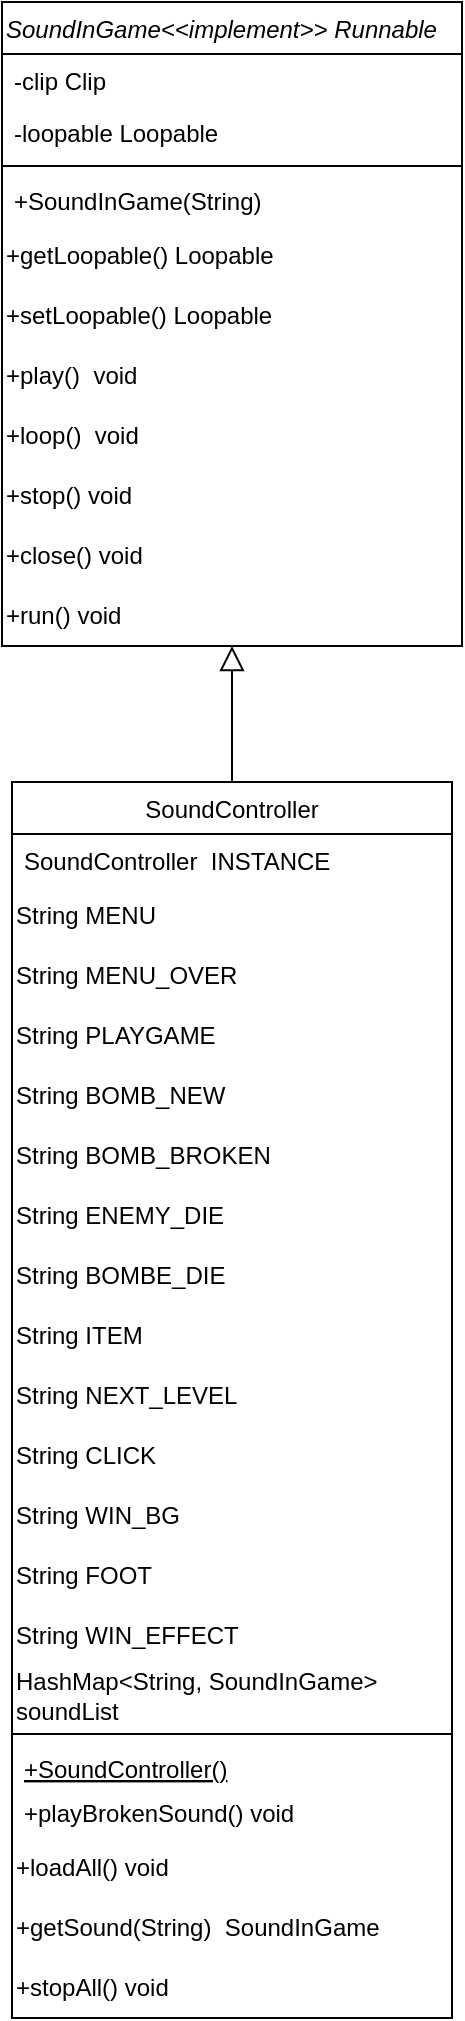 <mxfile version="15.9.1" type="github">
  <diagram id="C5RBs43oDa-KdzZeNtuy" name="Page-1">
    <mxGraphModel dx="1038" dy="547" grid="1" gridSize="10" guides="1" tooltips="1" connect="1" arrows="1" fold="1" page="1" pageScale="1" pageWidth="827" pageHeight="1169" math="0" shadow="0">
      <root>
        <mxCell id="WIyWlLk6GJQsqaUBKTNV-0" />
        <mxCell id="WIyWlLk6GJQsqaUBKTNV-1" parent="WIyWlLk6GJQsqaUBKTNV-0" />
        <mxCell id="zkfFHV4jXpPFQw0GAbJ--0" value="SoundInGame&lt;&lt;implement&gt;&gt; Runnable" style="swimlane;fontStyle=2;align=left;verticalAlign=top;childLayout=stackLayout;horizontal=1;startSize=26;horizontalStack=0;resizeParent=1;resizeLast=0;collapsible=1;marginBottom=0;rounded=0;shadow=0;strokeWidth=1;" parent="WIyWlLk6GJQsqaUBKTNV-1" vertex="1">
          <mxGeometry x="210" y="80" width="230" height="322" as="geometry">
            <mxRectangle x="230" y="140" width="160" height="26" as="alternateBounds" />
          </mxGeometry>
        </mxCell>
        <mxCell id="zkfFHV4jXpPFQw0GAbJ--1" value="-clip Clip" style="text;align=left;verticalAlign=top;spacingLeft=4;spacingRight=4;overflow=hidden;rotatable=0;points=[[0,0.5],[1,0.5]];portConstraint=eastwest;" parent="zkfFHV4jXpPFQw0GAbJ--0" vertex="1">
          <mxGeometry y="26" width="230" height="26" as="geometry" />
        </mxCell>
        <mxCell id="zkfFHV4jXpPFQw0GAbJ--2" value="-loopable Loopable" style="text;align=left;verticalAlign=top;spacingLeft=4;spacingRight=4;overflow=hidden;rotatable=0;points=[[0,0.5],[1,0.5]];portConstraint=eastwest;rounded=0;shadow=0;html=0;" parent="zkfFHV4jXpPFQw0GAbJ--0" vertex="1">
          <mxGeometry y="52" width="230" height="26" as="geometry" />
        </mxCell>
        <mxCell id="zkfFHV4jXpPFQw0GAbJ--4" value="" style="line;html=1;strokeWidth=1;align=left;verticalAlign=middle;spacingTop=-1;spacingLeft=3;spacingRight=3;rotatable=0;labelPosition=right;points=[];portConstraint=eastwest;" parent="zkfFHV4jXpPFQw0GAbJ--0" vertex="1">
          <mxGeometry y="78" width="230" height="8" as="geometry" />
        </mxCell>
        <mxCell id="zkfFHV4jXpPFQw0GAbJ--5" value="+SoundInGame(String)" style="text;align=left;verticalAlign=top;spacingLeft=4;spacingRight=4;overflow=hidden;rotatable=0;points=[[0,0.5],[1,0.5]];portConstraint=eastwest;" parent="zkfFHV4jXpPFQw0GAbJ--0" vertex="1">
          <mxGeometry y="86" width="230" height="26" as="geometry" />
        </mxCell>
        <mxCell id="pw34YQPFZ6c_XTIqQOUA-19" value="+getLoopable() Loopable" style="text;html=1;strokeColor=none;fillColor=none;align=left;verticalAlign=middle;whiteSpace=wrap;rounded=0;" vertex="1" parent="zkfFHV4jXpPFQw0GAbJ--0">
          <mxGeometry y="112" width="230" height="30" as="geometry" />
        </mxCell>
        <mxCell id="pw34YQPFZ6c_XTIqQOUA-20" value="+setLoopable() Loopable" style="text;html=1;strokeColor=none;fillColor=none;align=left;verticalAlign=middle;whiteSpace=wrap;rounded=0;" vertex="1" parent="zkfFHV4jXpPFQw0GAbJ--0">
          <mxGeometry y="142" width="230" height="30" as="geometry" />
        </mxCell>
        <mxCell id="pw34YQPFZ6c_XTIqQOUA-18" value="+play() &lt;span style=&quot;white-space: pre&quot;&gt;	&lt;/span&gt;void" style="text;html=1;strokeColor=none;fillColor=none;align=left;verticalAlign=middle;whiteSpace=wrap;rounded=0;" vertex="1" parent="zkfFHV4jXpPFQw0GAbJ--0">
          <mxGeometry y="172" width="230" height="30" as="geometry" />
        </mxCell>
        <mxCell id="pw34YQPFZ6c_XTIqQOUA-22" value="+loop()&amp;nbsp;&lt;span style=&quot;white-space: pre&quot;&gt;	&lt;/span&gt;void" style="text;html=1;strokeColor=none;fillColor=none;align=left;verticalAlign=middle;whiteSpace=wrap;rounded=0;" vertex="1" parent="zkfFHV4jXpPFQw0GAbJ--0">
          <mxGeometry y="202" width="230" height="30" as="geometry" />
        </mxCell>
        <mxCell id="pw34YQPFZ6c_XTIqQOUA-23" value="&lt;div style=&quot;&quot;&gt;&lt;span&gt;+stop()&lt;/span&gt;&lt;span style=&quot;white-space: pre&quot;&gt;	&lt;/span&gt;&lt;span&gt;void&lt;/span&gt;&lt;/div&gt;" style="text;html=1;strokeColor=none;fillColor=none;align=left;verticalAlign=middle;whiteSpace=wrap;rounded=0;" vertex="1" parent="zkfFHV4jXpPFQw0GAbJ--0">
          <mxGeometry y="232" width="230" height="30" as="geometry" />
        </mxCell>
        <mxCell id="pw34YQPFZ6c_XTIqQOUA-24" value="+close()&lt;span style=&quot;white-space: pre&quot;&gt;	&lt;/span&gt;void" style="text;html=1;strokeColor=none;fillColor=none;align=left;verticalAlign=middle;whiteSpace=wrap;rounded=0;" vertex="1" parent="zkfFHV4jXpPFQw0GAbJ--0">
          <mxGeometry y="262" width="230" height="30" as="geometry" />
        </mxCell>
        <mxCell id="pw34YQPFZ6c_XTIqQOUA-21" value="+run()&lt;span style=&quot;white-space: pre&quot;&gt;	&lt;/span&gt;void" style="text;html=1;strokeColor=none;fillColor=none;align=left;verticalAlign=middle;whiteSpace=wrap;rounded=0;" vertex="1" parent="zkfFHV4jXpPFQw0GAbJ--0">
          <mxGeometry y="292" width="230" height="30" as="geometry" />
        </mxCell>
        <mxCell id="zkfFHV4jXpPFQw0GAbJ--6" value="SoundController" style="swimlane;fontStyle=0;align=center;verticalAlign=top;childLayout=stackLayout;horizontal=1;startSize=26;horizontalStack=0;resizeParent=1;resizeLast=0;collapsible=1;marginBottom=0;rounded=0;shadow=0;strokeWidth=1;" parent="WIyWlLk6GJQsqaUBKTNV-1" vertex="1">
          <mxGeometry x="215" y="470" width="220" height="618" as="geometry">
            <mxRectangle x="130" y="380" width="160" height="26" as="alternateBounds" />
          </mxGeometry>
        </mxCell>
        <mxCell id="zkfFHV4jXpPFQw0GAbJ--7" value="SoundController  INSTANCE" style="text;align=left;verticalAlign=top;spacingLeft=4;spacingRight=4;overflow=hidden;rotatable=0;points=[[0,0.5],[1,0.5]];portConstraint=eastwest;" parent="zkfFHV4jXpPFQw0GAbJ--6" vertex="1">
          <mxGeometry y="26" width="220" height="26" as="geometry" />
        </mxCell>
        <mxCell id="pw34YQPFZ6c_XTIqQOUA-4" value="String MENU" style="text;html=1;strokeColor=none;fillColor=none;align=left;verticalAlign=middle;whiteSpace=wrap;rounded=0;" vertex="1" parent="zkfFHV4jXpPFQw0GAbJ--6">
          <mxGeometry y="52" width="220" height="30" as="geometry" />
        </mxCell>
        <mxCell id="pw34YQPFZ6c_XTIqQOUA-6" value="String MENU_OVER" style="text;html=1;strokeColor=none;fillColor=none;align=left;verticalAlign=middle;whiteSpace=wrap;rounded=0;" vertex="1" parent="zkfFHV4jXpPFQw0GAbJ--6">
          <mxGeometry y="82" width="220" height="30" as="geometry" />
        </mxCell>
        <mxCell id="pw34YQPFZ6c_XTIqQOUA-8" value="String PLAYGAME" style="text;html=1;strokeColor=none;fillColor=none;align=left;verticalAlign=middle;whiteSpace=wrap;rounded=0;" vertex="1" parent="zkfFHV4jXpPFQw0GAbJ--6">
          <mxGeometry y="112" width="220" height="30" as="geometry" />
        </mxCell>
        <mxCell id="pw34YQPFZ6c_XTIqQOUA-7" value="String BOMB_NEW" style="text;html=1;strokeColor=none;fillColor=none;align=left;verticalAlign=middle;whiteSpace=wrap;rounded=0;" vertex="1" parent="zkfFHV4jXpPFQw0GAbJ--6">
          <mxGeometry y="142" width="220" height="30" as="geometry" />
        </mxCell>
        <mxCell id="pw34YQPFZ6c_XTIqQOUA-3" value="String BOMB_BROKEN" style="text;html=1;strokeColor=none;fillColor=none;align=left;verticalAlign=middle;whiteSpace=wrap;rounded=0;" vertex="1" parent="zkfFHV4jXpPFQw0GAbJ--6">
          <mxGeometry y="172" width="220" height="30" as="geometry" />
        </mxCell>
        <mxCell id="pw34YQPFZ6c_XTIqQOUA-5" value="String ENEMY_DIE" style="text;html=1;strokeColor=none;fillColor=none;align=left;verticalAlign=middle;whiteSpace=wrap;rounded=0;" vertex="1" parent="zkfFHV4jXpPFQw0GAbJ--6">
          <mxGeometry y="202" width="220" height="30" as="geometry" />
        </mxCell>
        <mxCell id="pw34YQPFZ6c_XTIqQOUA-2" value="String BOMBE_DIE" style="text;html=1;strokeColor=none;fillColor=none;align=left;verticalAlign=middle;whiteSpace=wrap;rounded=0;" vertex="1" parent="zkfFHV4jXpPFQw0GAbJ--6">
          <mxGeometry y="232" width="220" height="30" as="geometry" />
        </mxCell>
        <mxCell id="pw34YQPFZ6c_XTIqQOUA-9" value="&lt;span&gt;String ITEM&lt;/span&gt;" style="text;html=1;strokeColor=none;fillColor=none;align=left;verticalAlign=middle;whiteSpace=wrap;rounded=0;" vertex="1" parent="zkfFHV4jXpPFQw0GAbJ--6">
          <mxGeometry y="262" width="220" height="30" as="geometry" />
        </mxCell>
        <mxCell id="pw34YQPFZ6c_XTIqQOUA-12" value="String NEXT_LEVEL" style="text;html=1;strokeColor=none;fillColor=none;align=left;verticalAlign=middle;whiteSpace=wrap;rounded=0;" vertex="1" parent="zkfFHV4jXpPFQw0GAbJ--6">
          <mxGeometry y="292" width="220" height="30" as="geometry" />
        </mxCell>
        <mxCell id="pw34YQPFZ6c_XTIqQOUA-11" value="String CLICK" style="text;html=1;strokeColor=none;fillColor=none;align=left;verticalAlign=middle;whiteSpace=wrap;rounded=0;" vertex="1" parent="zkfFHV4jXpPFQw0GAbJ--6">
          <mxGeometry y="322" width="220" height="30" as="geometry" />
        </mxCell>
        <mxCell id="pw34YQPFZ6c_XTIqQOUA-10" value="String WIN_BG" style="text;html=1;strokeColor=none;fillColor=none;align=left;verticalAlign=middle;whiteSpace=wrap;rounded=0;" vertex="1" parent="zkfFHV4jXpPFQw0GAbJ--6">
          <mxGeometry y="352" width="220" height="30" as="geometry" />
        </mxCell>
        <mxCell id="pw34YQPFZ6c_XTIqQOUA-13" value="String FOOT" style="text;html=1;strokeColor=none;fillColor=none;align=left;verticalAlign=middle;whiteSpace=wrap;rounded=0;" vertex="1" parent="zkfFHV4jXpPFQw0GAbJ--6">
          <mxGeometry y="382" width="220" height="30" as="geometry" />
        </mxCell>
        <mxCell id="pw34YQPFZ6c_XTIqQOUA-14" value="String WIN_EFFECT" style="text;html=1;strokeColor=none;fillColor=none;align=left;verticalAlign=middle;whiteSpace=wrap;rounded=0;" vertex="1" parent="zkfFHV4jXpPFQw0GAbJ--6">
          <mxGeometry y="412" width="220" height="30" as="geometry" />
        </mxCell>
        <mxCell id="pw34YQPFZ6c_XTIqQOUA-1" value="HashMap&amp;lt;String, SoundInGame&amp;gt; soundList" style="text;html=1;strokeColor=none;fillColor=none;align=left;verticalAlign=middle;whiteSpace=wrap;rounded=0;" vertex="1" parent="zkfFHV4jXpPFQw0GAbJ--6">
          <mxGeometry y="442" width="220" height="30" as="geometry" />
        </mxCell>
        <mxCell id="zkfFHV4jXpPFQw0GAbJ--9" value="" style="line;html=1;strokeWidth=1;align=left;verticalAlign=middle;spacingTop=-1;spacingLeft=3;spacingRight=3;rotatable=0;labelPosition=right;points=[];portConstraint=eastwest;" parent="zkfFHV4jXpPFQw0GAbJ--6" vertex="1">
          <mxGeometry y="472" width="220" height="8" as="geometry" />
        </mxCell>
        <mxCell id="zkfFHV4jXpPFQw0GAbJ--10" value="+SoundController()" style="text;align=left;verticalAlign=top;spacingLeft=4;spacingRight=4;overflow=hidden;rotatable=0;points=[[0,0.5],[1,0.5]];portConstraint=eastwest;fontStyle=4" parent="zkfFHV4jXpPFQw0GAbJ--6" vertex="1">
          <mxGeometry y="480" width="220" height="22" as="geometry" />
        </mxCell>
        <mxCell id="zkfFHV4jXpPFQw0GAbJ--11" value="+playBrokenSound() void&#xa;" style="text;align=left;verticalAlign=top;spacingLeft=4;spacingRight=4;overflow=hidden;rotatable=0;points=[[0,0.5],[1,0.5]];portConstraint=eastwest;" parent="zkfFHV4jXpPFQw0GAbJ--6" vertex="1">
          <mxGeometry y="502" width="220" height="26" as="geometry" />
        </mxCell>
        <mxCell id="pw34YQPFZ6c_XTIqQOUA-15" value="+loadAll() void" style="text;html=1;strokeColor=none;fillColor=none;align=left;verticalAlign=middle;whiteSpace=wrap;rounded=0;" vertex="1" parent="zkfFHV4jXpPFQw0GAbJ--6">
          <mxGeometry y="528" width="220" height="30" as="geometry" />
        </mxCell>
        <mxCell id="pw34YQPFZ6c_XTIqQOUA-16" value="+getSound(String)&amp;nbsp; SoundInGame" style="text;html=1;strokeColor=none;fillColor=none;align=left;verticalAlign=middle;whiteSpace=wrap;rounded=0;" vertex="1" parent="zkfFHV4jXpPFQw0GAbJ--6">
          <mxGeometry y="558" width="220" height="30" as="geometry" />
        </mxCell>
        <mxCell id="pw34YQPFZ6c_XTIqQOUA-17" value="+stopAll() void" style="text;html=1;strokeColor=none;fillColor=none;align=left;verticalAlign=middle;whiteSpace=wrap;rounded=0;" vertex="1" parent="zkfFHV4jXpPFQw0GAbJ--6">
          <mxGeometry y="588" width="220" height="30" as="geometry" />
        </mxCell>
        <mxCell id="zkfFHV4jXpPFQw0GAbJ--12" value="" style="endArrow=block;endSize=10;endFill=0;shadow=0;strokeWidth=1;rounded=0;edgeStyle=elbowEdgeStyle;elbow=vertical;" parent="WIyWlLk6GJQsqaUBKTNV-1" source="zkfFHV4jXpPFQw0GAbJ--6" target="zkfFHV4jXpPFQw0GAbJ--0" edge="1">
          <mxGeometry width="160" relative="1" as="geometry">
            <mxPoint x="200" y="203" as="sourcePoint" />
            <mxPoint x="200" y="203" as="targetPoint" />
          </mxGeometry>
        </mxCell>
      </root>
    </mxGraphModel>
  </diagram>
</mxfile>
